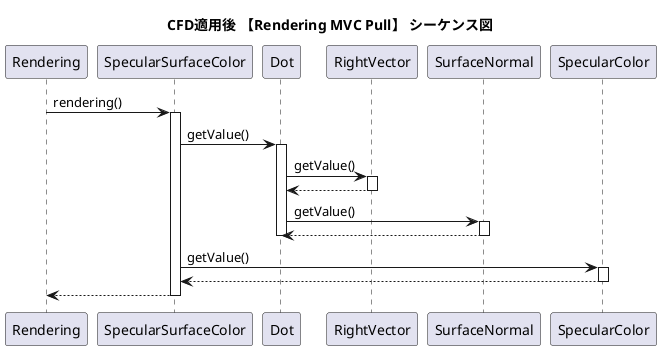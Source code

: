 @startuml
title "CFD適用後 【Rendering MVC Pull】 シーケンス図"

Rendering ->  SpecularSurfaceColor : rendering()

activate SpecularSurfaceColor
SpecularSurfaceColor -> Dot : getValue()

activate Dot
Dot -> RightVector : getValue()

activate RightVector
RightVector --> Dot
deactivate RightVector

Dot -> SurfaceNormal : getValue()
activate SurfaceNormal
SurfaceNormal --> Dot
deactivate SurfaceNormal

deactivate Dot

SpecularSurfaceColor -> SpecularColor : getValue()
activate SpecularColor
SpecularColor --> SpecularSurfaceColor
deactivate SpecularColor

SpecularSurfaceColor --> Rendering
deactivate SpecularSurfaceColor

@enduml